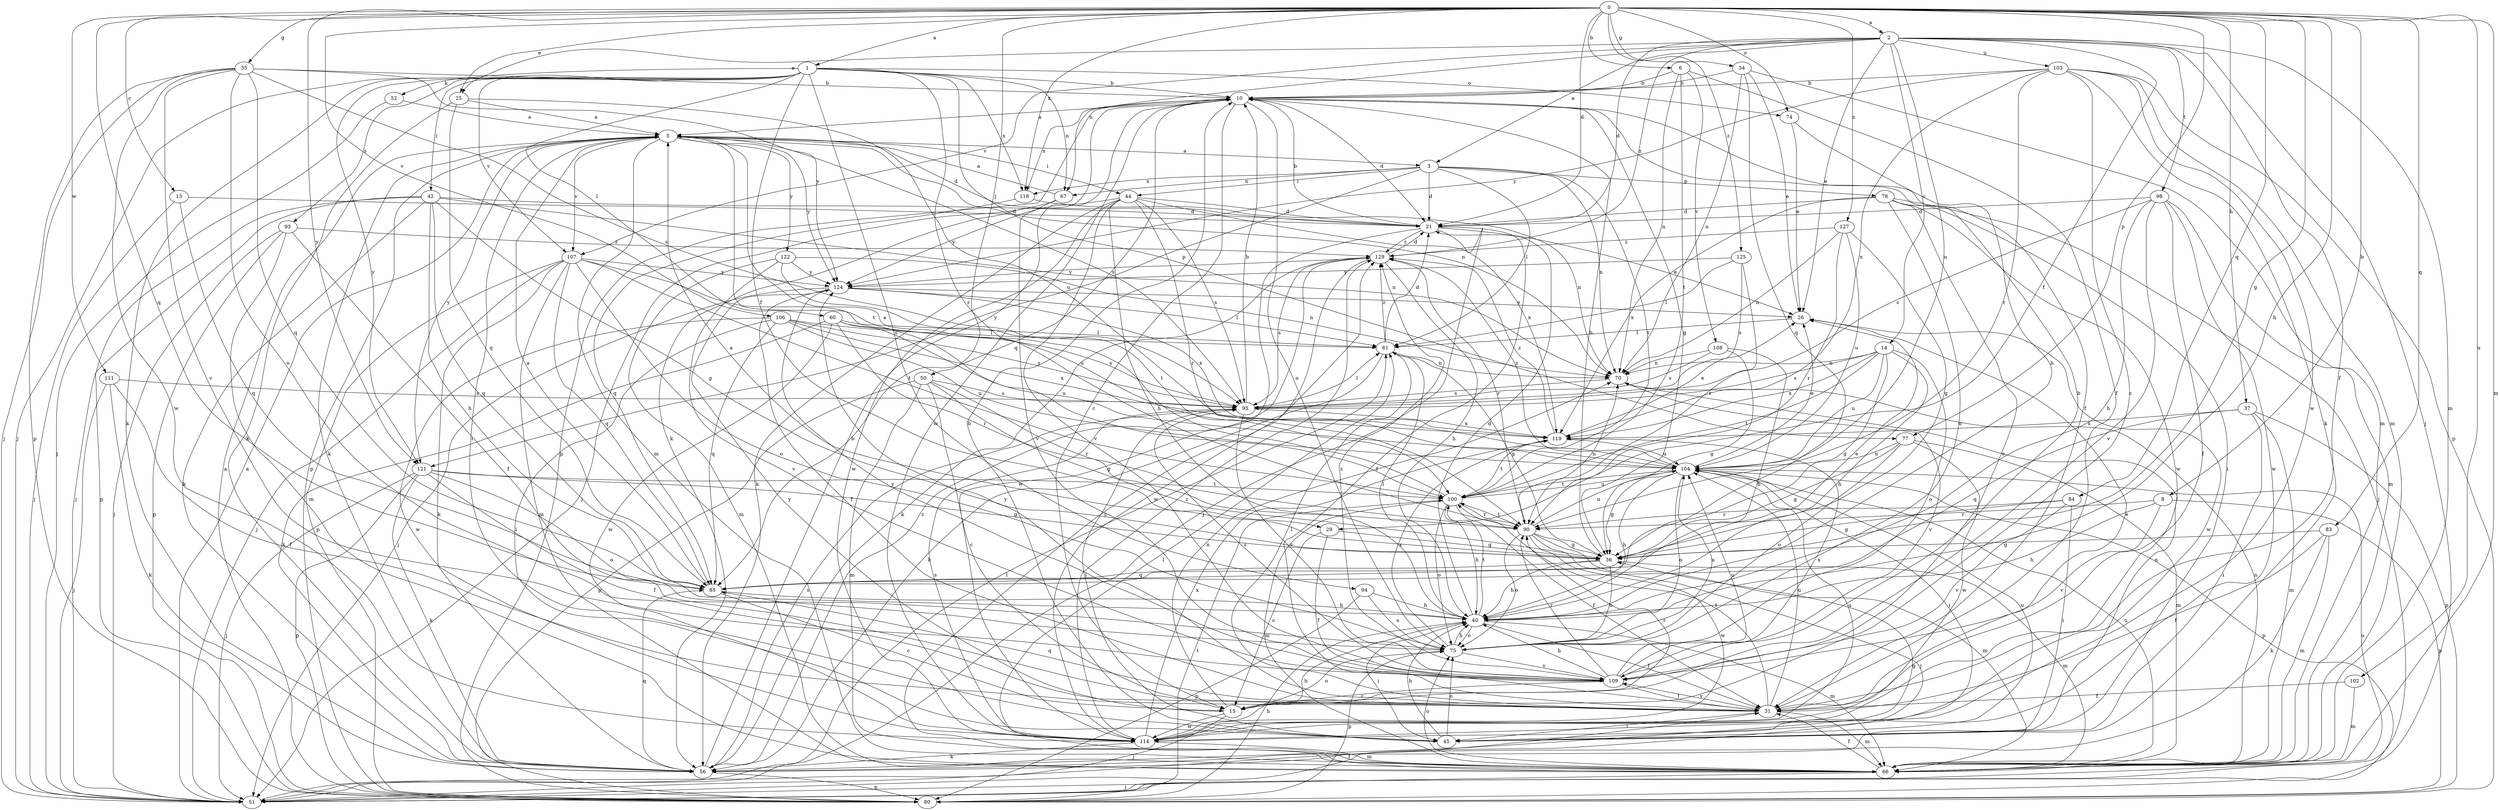 strict digraph  {
0;
1;
2;
3;
5;
6;
8;
10;
13;
14;
15;
21;
25;
26;
29;
31;
34;
35;
36;
37;
40;
42;
44;
45;
50;
51;
52;
56;
60;
61;
66;
67;
70;
74;
75;
77;
78;
80;
83;
84;
85;
90;
93;
94;
95;
98;
100;
102;
103;
104;
106;
107;
108;
109;
111;
114;
118;
119;
121;
122;
124;
125;
127;
129;
0 -> 1  [label=a];
0 -> 2  [label=a];
0 -> 6  [label=b];
0 -> 8  [label=b];
0 -> 13  [label=c];
0 -> 21  [label=d];
0 -> 25  [label=e];
0 -> 34  [label=g];
0 -> 35  [label=g];
0 -> 36  [label=g];
0 -> 37  [label=h];
0 -> 40  [label=h];
0 -> 50  [label=j];
0 -> 66  [label=m];
0 -> 74  [label=o];
0 -> 77  [label=p];
0 -> 83  [label=q];
0 -> 84  [label=q];
0 -> 85  [label=q];
0 -> 102  [label=u];
0 -> 106  [label=v];
0 -> 111  [label=w];
0 -> 118  [label=x];
0 -> 121  [label=y];
0 -> 125  [label=z];
0 -> 127  [label=z];
1 -> 10  [label=b];
1 -> 29  [label=f];
1 -> 42  [label=i];
1 -> 51  [label=j];
1 -> 52  [label=k];
1 -> 56  [label=k];
1 -> 60  [label=l];
1 -> 67  [label=n];
1 -> 74  [label=o];
1 -> 77  [label=p];
1 -> 90  [label=r];
1 -> 93  [label=s];
1 -> 94  [label=s];
1 -> 107  [label=v];
1 -> 118  [label=x];
1 -> 121  [label=y];
2 -> 3  [label=a];
2 -> 14  [label=c];
2 -> 21  [label=d];
2 -> 25  [label=e];
2 -> 26  [label=e];
2 -> 29  [label=f];
2 -> 31  [label=f];
2 -> 51  [label=j];
2 -> 66  [label=m];
2 -> 67  [label=n];
2 -> 98  [label=t];
2 -> 103  [label=u];
2 -> 104  [label=u];
2 -> 107  [label=v];
2 -> 129  [label=z];
3 -> 21  [label=d];
3 -> 44  [label=i];
3 -> 61  [label=l];
3 -> 67  [label=n];
3 -> 70  [label=n];
3 -> 78  [label=p];
3 -> 100  [label=t];
3 -> 118  [label=x];
3 -> 121  [label=y];
5 -> 3  [label=a];
5 -> 21  [label=d];
5 -> 44  [label=i];
5 -> 45  [label=i];
5 -> 56  [label=k];
5 -> 66  [label=m];
5 -> 70  [label=n];
5 -> 80  [label=p];
5 -> 95  [label=s];
5 -> 100  [label=t];
5 -> 107  [label=v];
5 -> 121  [label=y];
5 -> 122  [label=y];
5 -> 124  [label=y];
6 -> 10  [label=b];
6 -> 31  [label=f];
6 -> 70  [label=n];
6 -> 100  [label=t];
6 -> 108  [label=v];
8 -> 40  [label=h];
8 -> 80  [label=p];
8 -> 90  [label=r];
8 -> 109  [label=v];
10 -> 5  [label=a];
10 -> 15  [label=c];
10 -> 21  [label=d];
10 -> 31  [label=f];
10 -> 36  [label=g];
10 -> 56  [label=k];
10 -> 75  [label=o];
10 -> 80  [label=p];
10 -> 85  [label=q];
10 -> 114  [label=w];
10 -> 118  [label=x];
13 -> 21  [label=d];
13 -> 51  [label=j];
13 -> 85  [label=q];
14 -> 36  [label=g];
14 -> 40  [label=h];
14 -> 70  [label=n];
14 -> 75  [label=o];
14 -> 95  [label=s];
14 -> 100  [label=t];
14 -> 104  [label=u];
14 -> 119  [label=x];
15 -> 51  [label=j];
15 -> 70  [label=n];
15 -> 75  [label=o];
15 -> 90  [label=r];
15 -> 114  [label=w];
15 -> 124  [label=y];
21 -> 10  [label=b];
21 -> 26  [label=e];
21 -> 31  [label=f];
21 -> 51  [label=j];
21 -> 114  [label=w];
21 -> 129  [label=z];
25 -> 5  [label=a];
25 -> 56  [label=k];
25 -> 85  [label=q];
25 -> 104  [label=u];
26 -> 61  [label=l];
26 -> 114  [label=w];
29 -> 15  [label=c];
29 -> 31  [label=f];
29 -> 36  [label=g];
31 -> 26  [label=e];
31 -> 45  [label=i];
31 -> 61  [label=l];
31 -> 66  [label=m];
31 -> 85  [label=q];
31 -> 100  [label=t];
31 -> 104  [label=u];
31 -> 109  [label=v];
31 -> 124  [label=y];
34 -> 10  [label=b];
34 -> 26  [label=e];
34 -> 66  [label=m];
34 -> 70  [label=n];
34 -> 85  [label=q];
35 -> 10  [label=b];
35 -> 51  [label=j];
35 -> 75  [label=o];
35 -> 80  [label=p];
35 -> 85  [label=q];
35 -> 95  [label=s];
35 -> 109  [label=v];
35 -> 114  [label=w];
35 -> 124  [label=y];
36 -> 5  [label=a];
36 -> 10  [label=b];
36 -> 40  [label=h];
36 -> 66  [label=m];
36 -> 75  [label=o];
36 -> 85  [label=q];
37 -> 45  [label=i];
37 -> 66  [label=m];
37 -> 80  [label=p];
37 -> 85  [label=q];
37 -> 119  [label=x];
40 -> 21  [label=d];
40 -> 31  [label=f];
40 -> 45  [label=i];
40 -> 61  [label=l];
40 -> 66  [label=m];
40 -> 75  [label=o];
40 -> 100  [label=t];
42 -> 21  [label=d];
42 -> 36  [label=g];
42 -> 40  [label=h];
42 -> 51  [label=j];
42 -> 56  [label=k];
42 -> 70  [label=n];
42 -> 80  [label=p];
42 -> 85  [label=q];
44 -> 21  [label=d];
44 -> 40  [label=h];
44 -> 56  [label=k];
44 -> 90  [label=r];
44 -> 95  [label=s];
44 -> 109  [label=v];
44 -> 114  [label=w];
44 -> 119  [label=x];
44 -> 124  [label=y];
45 -> 10  [label=b];
45 -> 40  [label=h];
45 -> 70  [label=n];
45 -> 75  [label=o];
45 -> 104  [label=u];
50 -> 15  [label=c];
50 -> 36  [label=g];
50 -> 66  [label=m];
50 -> 80  [label=p];
50 -> 90  [label=r];
50 -> 95  [label=s];
51 -> 5  [label=a];
51 -> 31  [label=f];
51 -> 61  [label=l];
51 -> 104  [label=u];
52 -> 5  [label=a];
52 -> 51  [label=j];
56 -> 10  [label=b];
56 -> 36  [label=g];
56 -> 80  [label=p];
56 -> 85  [label=q];
56 -> 95  [label=s];
56 -> 129  [label=z];
60 -> 56  [label=k];
60 -> 61  [label=l];
60 -> 90  [label=r];
60 -> 95  [label=s];
60 -> 104  [label=u];
60 -> 114  [label=w];
61 -> 21  [label=d];
61 -> 36  [label=g];
61 -> 56  [label=k];
61 -> 70  [label=n];
61 -> 129  [label=z];
66 -> 31  [label=f];
66 -> 51  [label=j];
66 -> 61  [label=l];
66 -> 70  [label=n];
66 -> 75  [label=o];
66 -> 104  [label=u];
66 -> 129  [label=z];
67 -> 5  [label=a];
67 -> 51  [label=j];
67 -> 109  [label=v];
70 -> 95  [label=s];
70 -> 109  [label=v];
74 -> 26  [label=e];
74 -> 40  [label=h];
75 -> 40  [label=h];
75 -> 80  [label=p];
75 -> 104  [label=u];
75 -> 109  [label=v];
75 -> 119  [label=x];
77 -> 36  [label=g];
77 -> 66  [label=m];
77 -> 75  [label=o];
77 -> 104  [label=u];
77 -> 114  [label=w];
78 -> 15  [label=c];
78 -> 21  [label=d];
78 -> 45  [label=i];
78 -> 51  [label=j];
78 -> 75  [label=o];
78 -> 114  [label=w];
78 -> 119  [label=x];
80 -> 5  [label=a];
80 -> 40  [label=h];
80 -> 100  [label=t];
83 -> 31  [label=f];
83 -> 36  [label=g];
83 -> 56  [label=k];
83 -> 66  [label=m];
84 -> 36  [label=g];
84 -> 45  [label=i];
84 -> 90  [label=r];
84 -> 109  [label=v];
85 -> 5  [label=a];
85 -> 15  [label=c];
85 -> 26  [label=e];
85 -> 40  [label=h];
90 -> 36  [label=g];
90 -> 51  [label=j];
90 -> 66  [label=m];
90 -> 70  [label=n];
90 -> 75  [label=o];
90 -> 100  [label=t];
90 -> 104  [label=u];
90 -> 114  [label=w];
93 -> 31  [label=f];
93 -> 51  [label=j];
93 -> 66  [label=m];
93 -> 80  [label=p];
93 -> 129  [label=z];
94 -> 40  [label=h];
94 -> 75  [label=o];
94 -> 80  [label=p];
95 -> 10  [label=b];
95 -> 45  [label=i];
95 -> 61  [label=l];
95 -> 109  [label=v];
95 -> 119  [label=x];
98 -> 21  [label=d];
98 -> 31  [label=f];
98 -> 40  [label=h];
98 -> 66  [label=m];
98 -> 95  [label=s];
98 -> 109  [label=v];
98 -> 114  [label=w];
100 -> 5  [label=a];
100 -> 31  [label=f];
100 -> 40  [label=h];
100 -> 66  [label=m];
100 -> 75  [label=o];
100 -> 90  [label=r];
100 -> 104  [label=u];
102 -> 31  [label=f];
102 -> 66  [label=m];
103 -> 10  [label=b];
103 -> 15  [label=c];
103 -> 56  [label=k];
103 -> 66  [label=m];
103 -> 80  [label=p];
103 -> 90  [label=r];
103 -> 114  [label=w];
103 -> 119  [label=x];
103 -> 124  [label=y];
104 -> 26  [label=e];
104 -> 36  [label=g];
104 -> 40  [label=h];
104 -> 45  [label=i];
104 -> 75  [label=o];
104 -> 80  [label=p];
104 -> 100  [label=t];
104 -> 129  [label=z];
106 -> 45  [label=i];
106 -> 61  [label=l];
106 -> 85  [label=q];
106 -> 95  [label=s];
106 -> 104  [label=u];
106 -> 114  [label=w];
106 -> 119  [label=x];
107 -> 51  [label=j];
107 -> 56  [label=k];
107 -> 66  [label=m];
107 -> 75  [label=o];
107 -> 80  [label=p];
107 -> 85  [label=q];
107 -> 100  [label=t];
107 -> 104  [label=u];
107 -> 124  [label=y];
108 -> 36  [label=g];
108 -> 40  [label=h];
108 -> 70  [label=n];
108 -> 95  [label=s];
109 -> 10  [label=b];
109 -> 15  [label=c];
109 -> 31  [label=f];
109 -> 40  [label=h];
109 -> 90  [label=r];
109 -> 95  [label=s];
109 -> 104  [label=u];
109 -> 119  [label=x];
109 -> 124  [label=y];
109 -> 129  [label=z];
111 -> 31  [label=f];
111 -> 51  [label=j];
111 -> 56  [label=k];
111 -> 95  [label=s];
114 -> 40  [label=h];
114 -> 56  [label=k];
114 -> 66  [label=m];
114 -> 95  [label=s];
114 -> 104  [label=u];
114 -> 119  [label=x];
114 -> 129  [label=z];
118 -> 70  [label=n];
118 -> 85  [label=q];
119 -> 26  [label=e];
119 -> 100  [label=t];
119 -> 104  [label=u];
119 -> 129  [label=z];
121 -> 31  [label=f];
121 -> 36  [label=g];
121 -> 51  [label=j];
121 -> 56  [label=k];
121 -> 75  [label=o];
121 -> 80  [label=p];
121 -> 100  [label=t];
122 -> 66  [label=m];
122 -> 70  [label=n];
122 -> 100  [label=t];
122 -> 109  [label=v];
122 -> 124  [label=y];
124 -> 26  [label=e];
124 -> 31  [label=f];
124 -> 51  [label=j];
124 -> 61  [label=l];
124 -> 119  [label=x];
125 -> 61  [label=l];
125 -> 90  [label=r];
125 -> 95  [label=s];
125 -> 124  [label=y];
127 -> 36  [label=g];
127 -> 70  [label=n];
127 -> 90  [label=r];
127 -> 104  [label=u];
127 -> 129  [label=z];
129 -> 21  [label=d];
129 -> 40  [label=h];
129 -> 56  [label=k];
129 -> 90  [label=r];
129 -> 95  [label=s];
129 -> 114  [label=w];
129 -> 124  [label=y];
}
